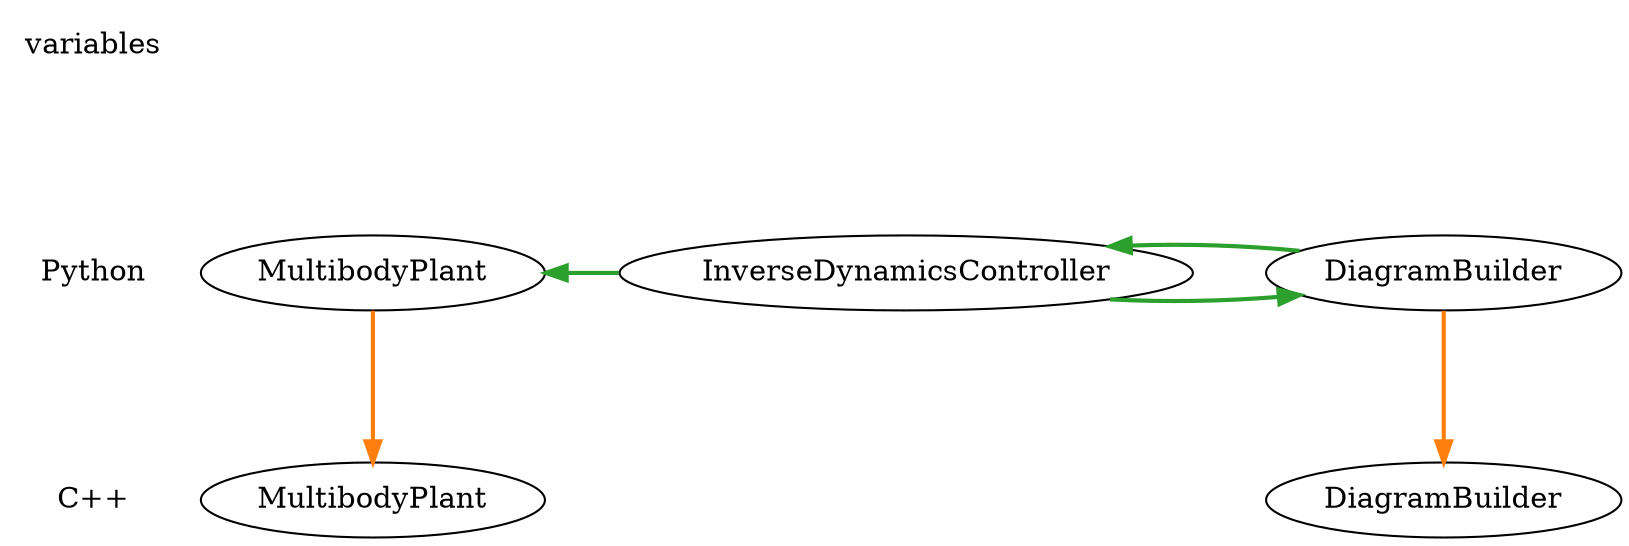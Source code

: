 digraph G {
  edge [minlen=2];
  {
    node [shape=plaintext];
    edge [style=invis];
    variables -> Python -> "C++";
  }
  
  pymbp [label="MultibodyPlant"];
  cmbp [label="MultibodyPlant"];
  pydb [label="DiagramBuilder"];
  cdb [label="DiagramBuilder"];
  pyidc [label="InverseDynamicsController"];
  
  { rank = same; Python; pymbp; pydb; pyidc; }
  { rank = same; "C++"; cmbp; cdb; }
  
  {
    edge [color="#FF7F0E", style=bold];
    pydb -> cdb;
    pymbp -> cmbp;
  }
  
  {
    edge [color="#2CA02C", style=bold constraint=false];
    pyidc -> pydb;
    pydb -> pyidc;
    pyidc -> pymbp;
  }
}
